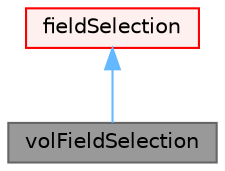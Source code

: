 digraph "volFieldSelection"
{
 // LATEX_PDF_SIZE
  bgcolor="transparent";
  edge [fontname=Helvetica,fontsize=10,labelfontname=Helvetica,labelfontsize=10];
  node [fontname=Helvetica,fontsize=10,shape=box,height=0.2,width=0.4];
  Node1 [id="Node000001",label="volFieldSelection",height=0.2,width=0.4,color="gray40", fillcolor="grey60", style="filled", fontcolor="black",tooltip="Helper class to manage solver field selections."];
  Node2 -> Node1 [id="edge1_Node000001_Node000002",dir="back",color="steelblue1",style="solid",tooltip=" "];
  Node2 [id="Node000002",label="fieldSelection",height=0.2,width=0.4,color="red", fillcolor="#FFF0F0", style="filled",URL="$classFoam_1_1functionObjects_1_1fieldSelection.html",tooltip="Helper class to manage field selections."];
}

